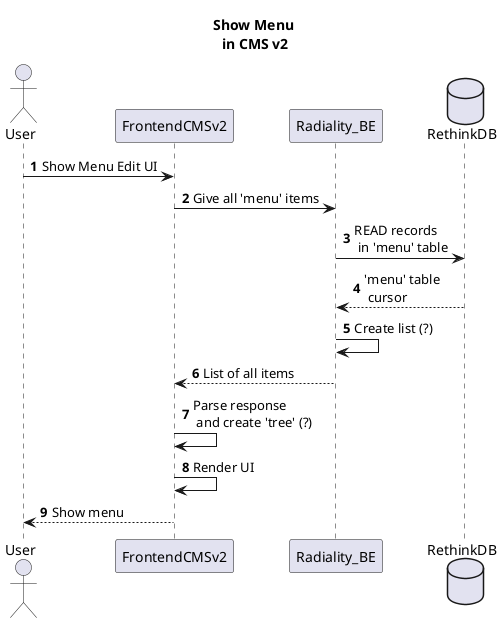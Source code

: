 @startuml
autonumber
title Show Menu\n in CMS v2

actor User
participant FrontendCMSv2
participant Radiality_BE
database RethinkDB

User -> FrontendCMSv2 : Show Menu Edit UI
FrontendCMSv2 -> Radiality_BE : Give all 'menu' items
Radiality_BE -> RethinkDB : READ records\n in 'menu' table
RethinkDB --> Radiality_BE : 'menu' table\n cursor
Radiality_BE -> Radiality_BE : Create list (?)
Radiality_BE --> FrontendCMSv2 : List of all items
FrontendCMSv2 -> FrontendCMSv2 : Parse response\n and create 'tree' (?)
FrontendCMSv2 -> FrontendCMSv2 : Render UI
FrontendCMSv2 --> User : Show menu

@enduml
